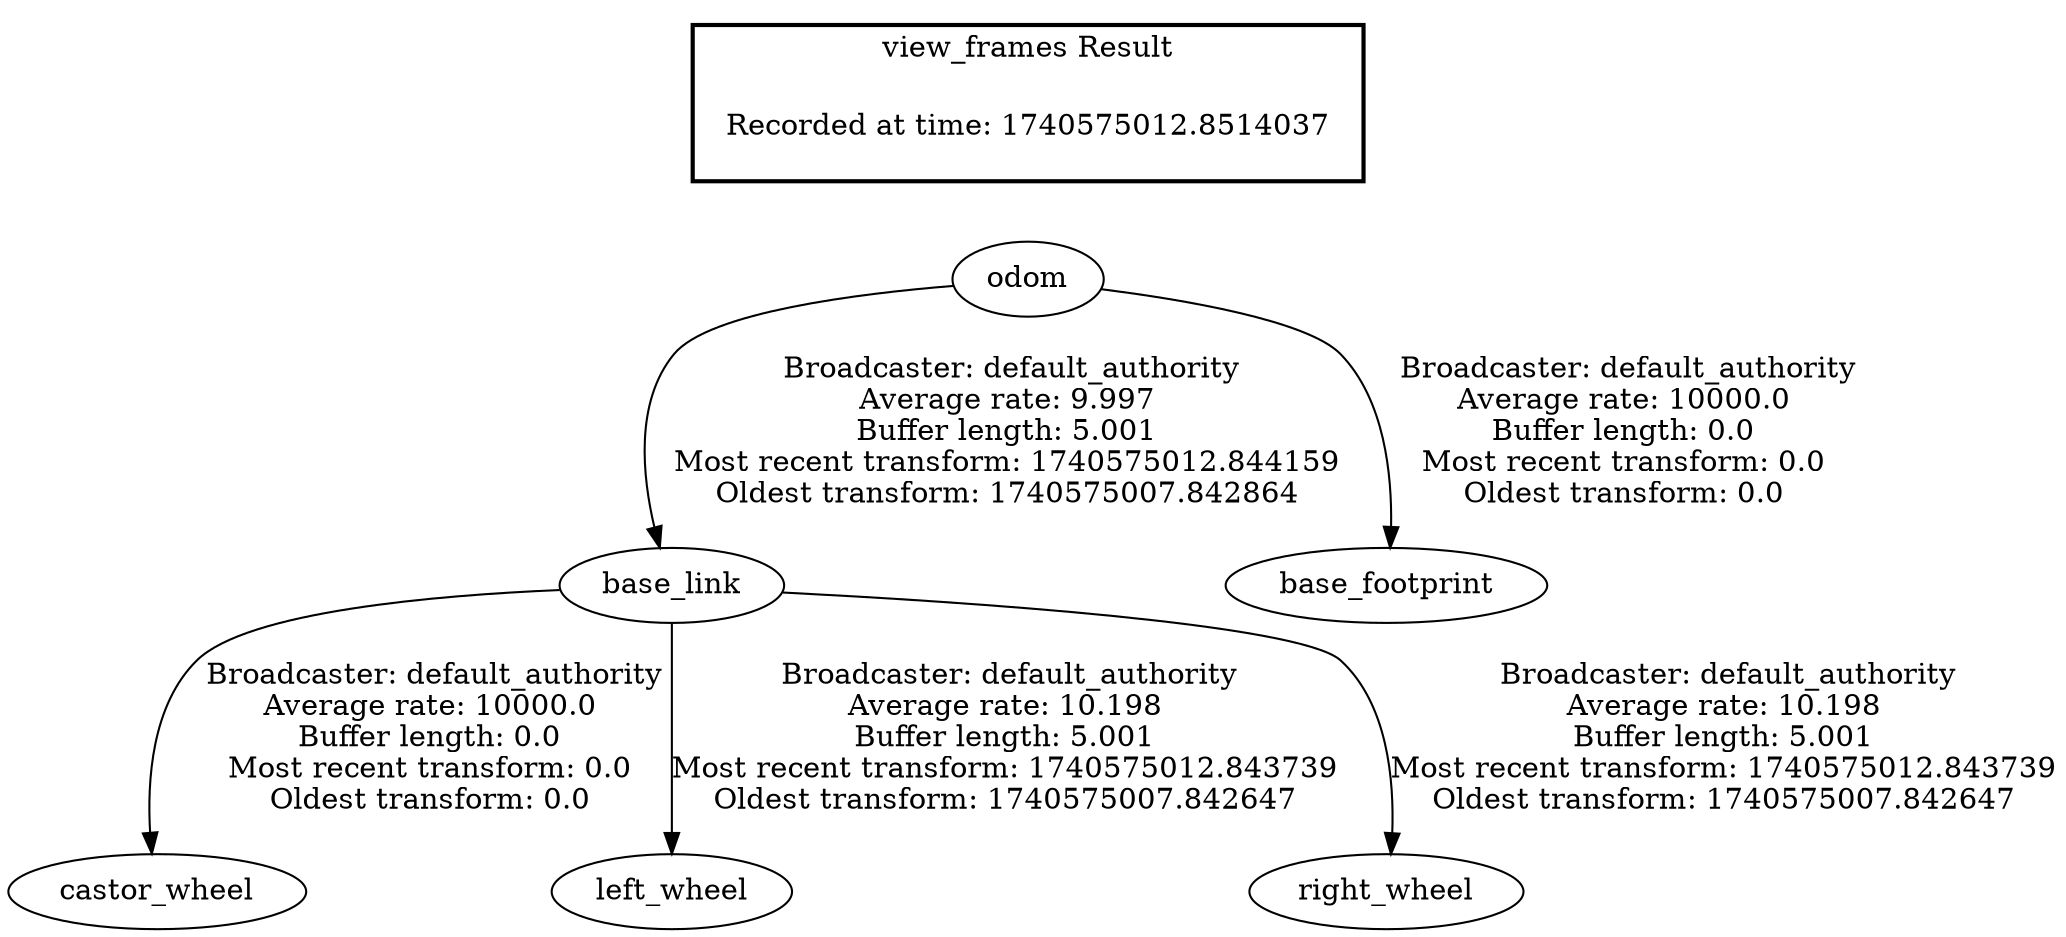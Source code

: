 digraph G {
"odom" -> "base_link"[label=" Broadcaster: default_authority\nAverage rate: 9.997\nBuffer length: 5.001\nMost recent transform: 1740575012.844159\nOldest transform: 1740575007.842864\n"];
"odom" -> "base_footprint"[label=" Broadcaster: default_authority\nAverage rate: 10000.0\nBuffer length: 0.0\nMost recent transform: 0.0\nOldest transform: 0.0\n"];
"base_link" -> "castor_wheel"[label=" Broadcaster: default_authority\nAverage rate: 10000.0\nBuffer length: 0.0\nMost recent transform: 0.0\nOldest transform: 0.0\n"];
"base_link" -> "left_wheel"[label=" Broadcaster: default_authority\nAverage rate: 10.198\nBuffer length: 5.001\nMost recent transform: 1740575012.843739\nOldest transform: 1740575007.842647\n"];
"base_link" -> "right_wheel"[label=" Broadcaster: default_authority\nAverage rate: 10.198\nBuffer length: 5.001\nMost recent transform: 1740575012.843739\nOldest transform: 1740575007.842647\n"];
edge [style=invis];
 subgraph cluster_legend { style=bold; color=black; label ="view_frames Result";
"Recorded at time: 1740575012.8514037"[ shape=plaintext ] ;
}->"odom";
}